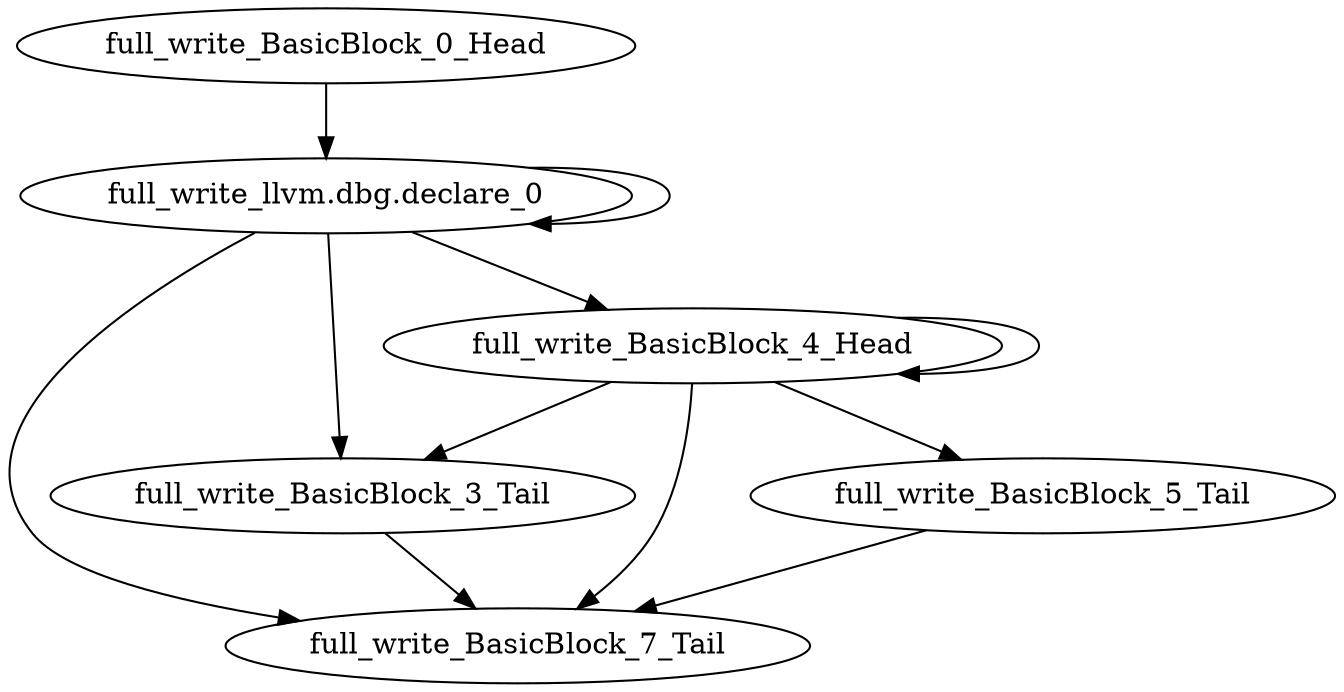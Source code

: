 digraph G {
    "full_write_BasicBlock_3_Tail" -> "full_write_BasicBlock_7_Tail"
    "full_write_llvm.dbg.declare_0" -> "full_write_BasicBlock_7_Tail"
    "full_write_llvm.dbg.declare_0" -> "full_write_BasicBlock_3_Tail"
    "full_write_llvm.dbg.declare_0" -> "full_write_llvm.dbg.declare_0"
    "full_write_llvm.dbg.declare_0" -> "full_write_BasicBlock_4_Head"
    "full_write_BasicBlock_4_Head" -> "full_write_BasicBlock_7_Tail"
    "full_write_BasicBlock_4_Head" -> "full_write_BasicBlock_3_Tail"
    "full_write_BasicBlock_4_Head" -> "full_write_BasicBlock_4_Head"
    "full_write_BasicBlock_4_Head" -> "full_write_BasicBlock_5_Tail"
    "full_write_BasicBlock_0_Head" -> "full_write_llvm.dbg.declare_0"
    "full_write_BasicBlock_5_Tail" -> "full_write_BasicBlock_7_Tail"
}

